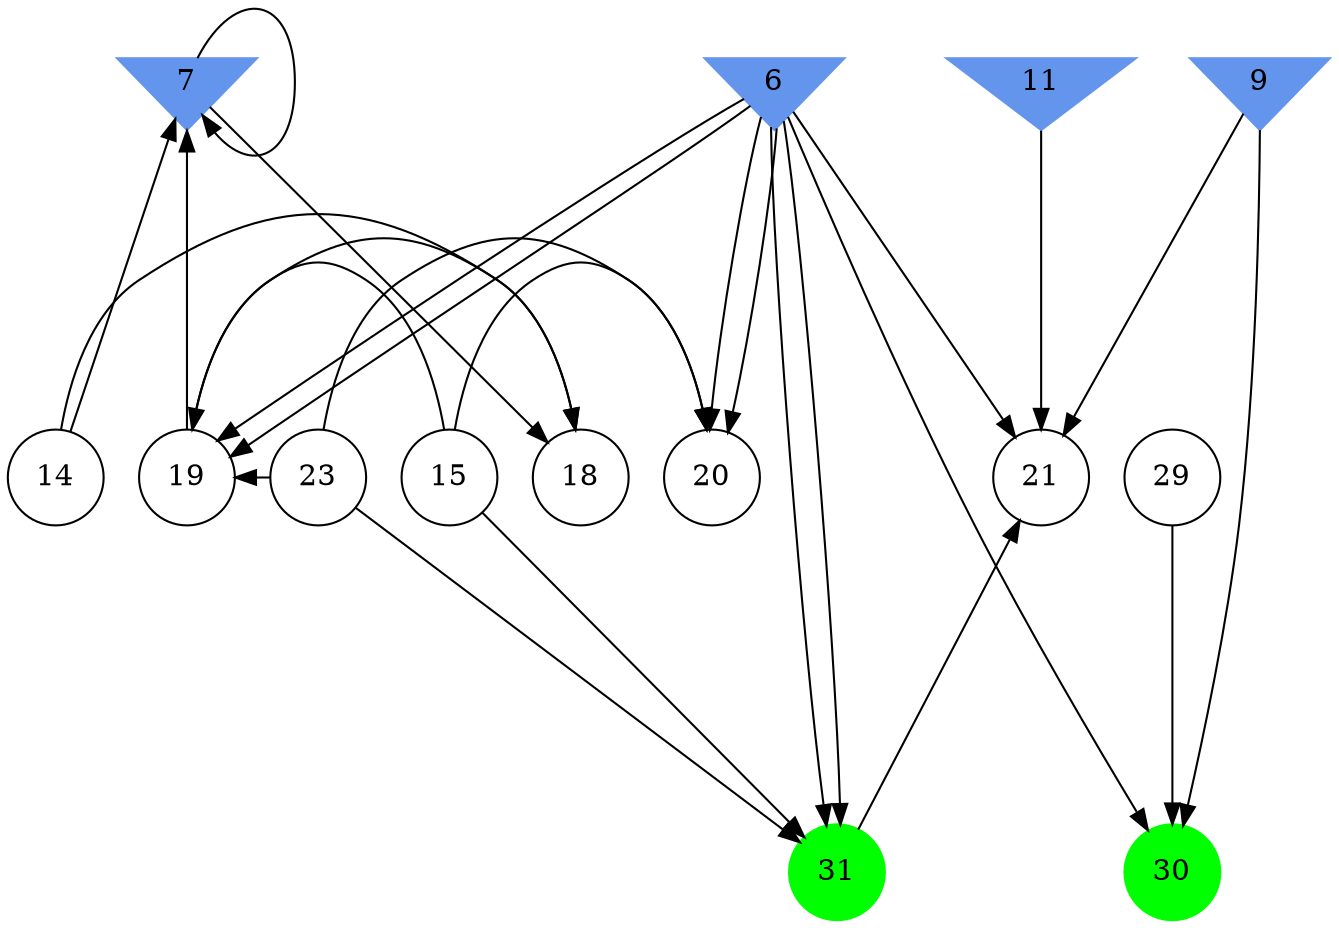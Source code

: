 digraph brain {
	ranksep=2.0;
	6 [shape=invtriangle,style=filled,color=cornflowerblue];
	7 [shape=invtriangle,style=filled,color=cornflowerblue];
	9 [shape=invtriangle,style=filled,color=cornflowerblue];
	11 [shape=invtriangle,style=filled,color=cornflowerblue];
	14 [shape=circle,color=black];
	15 [shape=circle,color=black];
	18 [shape=circle,color=black];
	19 [shape=circle,color=black];
	20 [shape=circle,color=black];
	21 [shape=circle,color=black];
	23 [shape=circle,color=black];
	29 [shape=circle,color=black];
	30 [shape=circle,style=filled,color=green];
	31 [shape=circle,style=filled,color=green];
	9	->	21;
	11	->	21;
	6	->	21;
	31	->	21;
	14	->	18;
	14	->	7;
	7	->	18;
	7	->	7;
	19	->	18;
	19	->	7;
	23	->	19;
	23	->	31;
	23	->	20;
	15	->	19;
	15	->	31;
	15	->	20;
	6	->	19;
	6	->	31;
	6	->	20;
	6	->	19;
	6	->	31;
	6	->	20;
	9	->	30;
	29	->	30;
	6	->	30;
	{ rank=same; 6; 7; 9; 11; }
	{ rank=same; 14; 15; 18; 19; 20; 21; 23; 29; }
	{ rank=same; 30; 31; }
}
